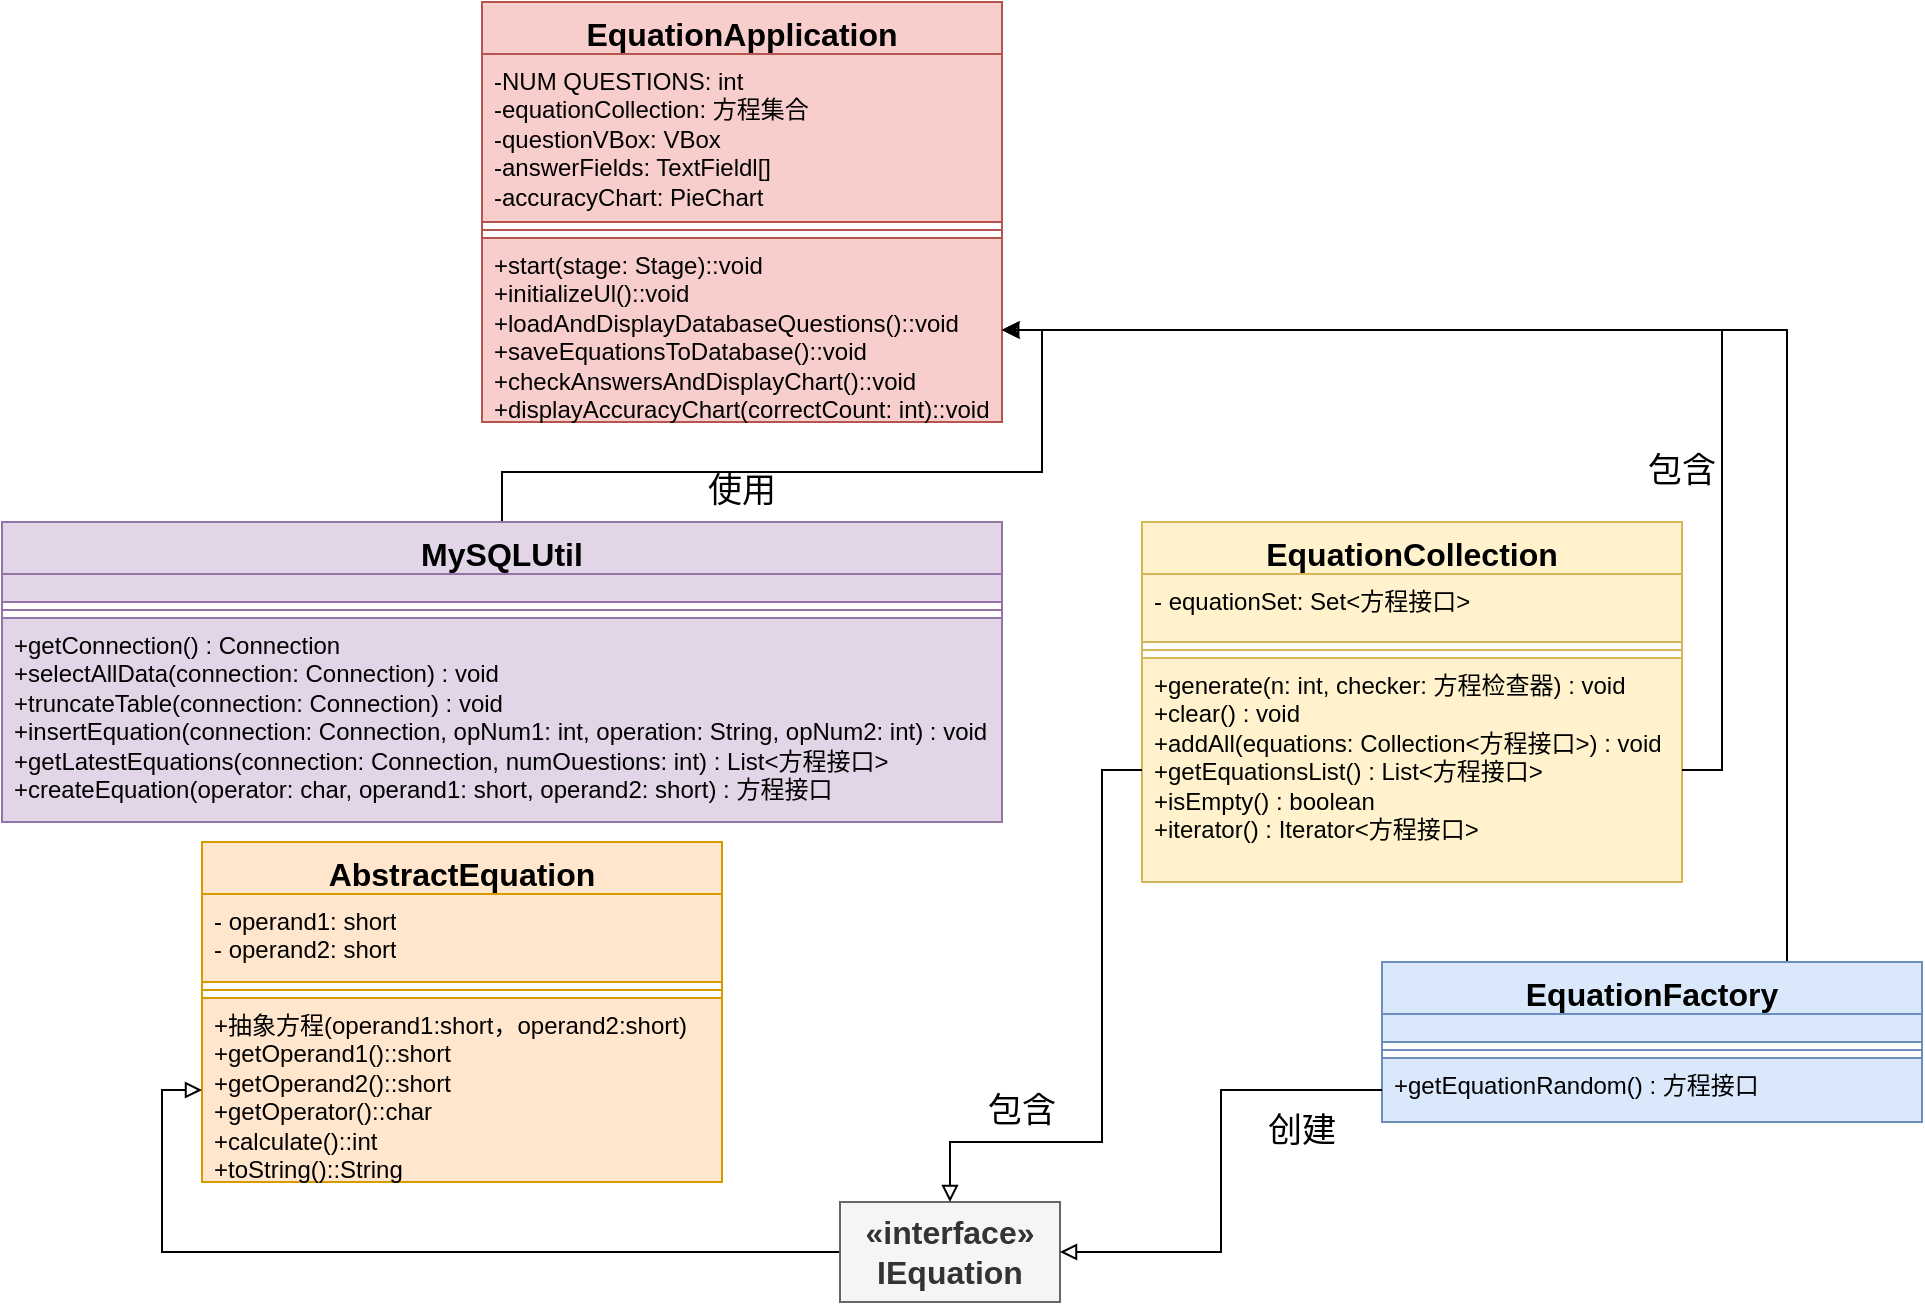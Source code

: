 <mxfile version="22.1.2" type="device">
  <diagram id="C5RBs43oDa-KdzZeNtuy" name="Page-1">
    <mxGraphModel dx="2261" dy="836" grid="1" gridSize="10" guides="1" tooltips="1" connect="1" arrows="1" fold="1" page="1" pageScale="1" pageWidth="827" pageHeight="1169" math="0" shadow="0">
      <root>
        <mxCell id="WIyWlLk6GJQsqaUBKTNV-0" />
        <mxCell id="WIyWlLk6GJQsqaUBKTNV-1" parent="WIyWlLk6GJQsqaUBKTNV-0" />
        <mxCell id="DGWfQ8jK7_C10P4yt4hg-0" value="EquationApplication" style="swimlane;fontStyle=1;align=center;verticalAlign=top;childLayout=stackLayout;horizontal=1;startSize=26;horizontalStack=0;resizeParent=1;resizeParentMax=0;resizeLast=0;collapsible=1;marginBottom=0;whiteSpace=wrap;html=1;fontSize=16;fillColor=#f8cecc;strokeColor=#b85450;" vertex="1" parent="WIyWlLk6GJQsqaUBKTNV-1">
          <mxGeometry x="180" y="220" width="260" height="210" as="geometry" />
        </mxCell>
        <mxCell id="DGWfQ8jK7_C10P4yt4hg-1" value="&lt;div style=&quot;font-size: 12px;&quot;&gt;-NUM QUESTIONS: int&lt;/div&gt;&lt;div style=&quot;font-size: 12px;&quot;&gt;-equationCollection: 方程集合&lt;/div&gt;&lt;div style=&quot;font-size: 12px;&quot;&gt;-questionVBox: VBox&lt;/div&gt;&lt;div style=&quot;font-size: 12px;&quot;&gt;-answerFields: TextFieldl[]&lt;/div&gt;&lt;div style=&quot;font-size: 12px;&quot;&gt;-accuracyChart: PieChart&lt;/div&gt;" style="text;strokeColor=#b85450;fillColor=#f8cecc;align=left;verticalAlign=top;spacingLeft=4;spacingRight=4;overflow=hidden;rotatable=0;points=[[0,0.5],[1,0.5]];portConstraint=eastwest;whiteSpace=wrap;html=1;fontSize=12;" vertex="1" parent="DGWfQ8jK7_C10P4yt4hg-0">
          <mxGeometry y="26" width="260" height="84" as="geometry" />
        </mxCell>
        <mxCell id="DGWfQ8jK7_C10P4yt4hg-2" value="" style="line;strokeWidth=1;fillColor=#f8cecc;align=left;verticalAlign=middle;spacingTop=-1;spacingLeft=3;spacingRight=3;rotatable=0;labelPosition=right;points=[];portConstraint=eastwest;strokeColor=#b85450;" vertex="1" parent="DGWfQ8jK7_C10P4yt4hg-0">
          <mxGeometry y="110" width="260" height="8" as="geometry" />
        </mxCell>
        <mxCell id="DGWfQ8jK7_C10P4yt4hg-3" value="&lt;div&gt;+start(stage: Stage)::void&lt;/div&gt;&lt;div&gt;+initializeUl()::void&lt;/div&gt;&lt;div&gt;+loadAndDisplayDatabaseQuestions()::void&lt;/div&gt;&lt;div&gt;+saveEquationsToDatabase()::void&lt;/div&gt;&lt;div&gt;+checkAnswersAndDisplayChart()::void&lt;/div&gt;&lt;div&gt;+displayAccuracyChart(correctCount: int)::void&lt;/div&gt;" style="text;strokeColor=#b85450;fillColor=#f8cecc;align=left;verticalAlign=top;spacingLeft=4;spacingRight=4;overflow=hidden;rotatable=0;points=[[0,0.5],[1,0.5]];portConstraint=eastwest;whiteSpace=wrap;html=1;" vertex="1" parent="DGWfQ8jK7_C10P4yt4hg-0">
          <mxGeometry y="118" width="260" height="92" as="geometry" />
        </mxCell>
        <mxCell id="DGWfQ8jK7_C10P4yt4hg-4" value="AbstractEquation" style="swimlane;fontStyle=1;align=center;verticalAlign=top;childLayout=stackLayout;horizontal=1;startSize=26;horizontalStack=0;resizeParent=1;resizeParentMax=0;resizeLast=0;collapsible=1;marginBottom=0;whiteSpace=wrap;html=1;fontSize=16;fillColor=#ffe6cc;strokeColor=#d79b00;" vertex="1" parent="WIyWlLk6GJQsqaUBKTNV-1">
          <mxGeometry x="40" y="640" width="260" height="170" as="geometry" />
        </mxCell>
        <mxCell id="DGWfQ8jK7_C10P4yt4hg-5" value="&lt;div style=&quot;font-size: 12px;&quot;&gt;&lt;div&gt;- operand1: short&lt;/div&gt;&lt;div&gt;- operand2: short&lt;/div&gt;&lt;/div&gt;" style="text;strokeColor=#d79b00;fillColor=#ffe6cc;align=left;verticalAlign=top;spacingLeft=4;spacingRight=4;overflow=hidden;rotatable=0;points=[[0,0.5],[1,0.5]];portConstraint=eastwest;whiteSpace=wrap;html=1;fontSize=12;" vertex="1" parent="DGWfQ8jK7_C10P4yt4hg-4">
          <mxGeometry y="26" width="260" height="44" as="geometry" />
        </mxCell>
        <mxCell id="DGWfQ8jK7_C10P4yt4hg-6" value="" style="line;strokeWidth=1;fillColor=#ffe6cc;align=left;verticalAlign=middle;spacingTop=-1;spacingLeft=3;spacingRight=3;rotatable=0;labelPosition=right;points=[];portConstraint=eastwest;strokeColor=#d79b00;" vertex="1" parent="DGWfQ8jK7_C10P4yt4hg-4">
          <mxGeometry y="70" width="260" height="8" as="geometry" />
        </mxCell>
        <mxCell id="DGWfQ8jK7_C10P4yt4hg-7" value="&lt;div&gt;+抽象方程(operand1:short，operand2:short)&lt;/div&gt;&lt;div&gt;+getOperand1()::short&lt;/div&gt;&lt;div&gt;+getOperand2()::short&lt;/div&gt;&lt;div&gt;+getOperator()::char&lt;/div&gt;&lt;div&gt;+calculate()::int&lt;/div&gt;&lt;div&gt;+toString()::String&lt;/div&gt;" style="text;strokeColor=#d79b00;fillColor=#ffe6cc;align=left;verticalAlign=top;spacingLeft=4;spacingRight=4;overflow=hidden;rotatable=0;points=[[0,0.5],[1,0.5]];portConstraint=eastwest;whiteSpace=wrap;html=1;" vertex="1" parent="DGWfQ8jK7_C10P4yt4hg-4">
          <mxGeometry y="78" width="260" height="92" as="geometry" />
        </mxCell>
        <mxCell id="DGWfQ8jK7_C10P4yt4hg-8" value="EquationCollection" style="swimlane;fontStyle=1;align=center;verticalAlign=top;childLayout=stackLayout;horizontal=1;startSize=26;horizontalStack=0;resizeParent=1;resizeParentMax=0;resizeLast=0;collapsible=1;marginBottom=0;whiteSpace=wrap;html=1;fontSize=16;fillColor=#fff2cc;strokeColor=#d6b656;" vertex="1" parent="WIyWlLk6GJQsqaUBKTNV-1">
          <mxGeometry x="510" y="480" width="270" height="180" as="geometry" />
        </mxCell>
        <mxCell id="DGWfQ8jK7_C10P4yt4hg-9" value="&lt;div style=&quot;&quot;&gt;- equationSet: Set&amp;lt;方程接口&amp;gt;&lt;br&gt;&lt;/div&gt;" style="text;strokeColor=#d6b656;fillColor=#fff2cc;align=left;verticalAlign=top;spacingLeft=4;spacingRight=4;overflow=hidden;rotatable=0;points=[[0,0.5],[1,0.5]];portConstraint=eastwest;whiteSpace=wrap;html=1;fontSize=12;" vertex="1" parent="DGWfQ8jK7_C10P4yt4hg-8">
          <mxGeometry y="26" width="270" height="34" as="geometry" />
        </mxCell>
        <mxCell id="DGWfQ8jK7_C10P4yt4hg-10" value="" style="line;strokeWidth=1;fillColor=#fff2cc;align=left;verticalAlign=middle;spacingTop=-1;spacingLeft=3;spacingRight=3;rotatable=0;labelPosition=right;points=[];portConstraint=eastwest;strokeColor=#d6b656;" vertex="1" parent="DGWfQ8jK7_C10P4yt4hg-8">
          <mxGeometry y="60" width="270" height="8" as="geometry" />
        </mxCell>
        <mxCell id="DGWfQ8jK7_C10P4yt4hg-11" value="+generate(n: int, checker: 方程检查器) : void&lt;br&gt;+clear() : void&lt;br&gt;+addAll(equations: Collection&amp;lt;方程接口&amp;gt;) : void&lt;br&gt;+getEquationsList() : List&amp;lt;方程接口&amp;gt;&lt;br&gt;+isEmpty() : boolean&lt;br&gt;+iterator() : Iterator&amp;lt;方程接口&amp;gt;" style="text;strokeColor=#d6b656;fillColor=#fff2cc;align=left;verticalAlign=top;spacingLeft=4;spacingRight=4;overflow=hidden;rotatable=0;points=[[0,0.5],[1,0.5]];portConstraint=eastwest;whiteSpace=wrap;html=1;" vertex="1" parent="DGWfQ8jK7_C10P4yt4hg-8">
          <mxGeometry y="68" width="270" height="112" as="geometry" />
        </mxCell>
        <mxCell id="DGWfQ8jK7_C10P4yt4hg-28" style="edgeStyle=orthogonalEdgeStyle;rounded=0;orthogonalLoop=1;jettySize=auto;html=1;exitX=0.5;exitY=0;exitDx=0;exitDy=0;entryX=1;entryY=0.5;entryDx=0;entryDy=0;endArrow=block;endFill=0;" edge="1" parent="WIyWlLk6GJQsqaUBKTNV-1" source="DGWfQ8jK7_C10P4yt4hg-12" target="DGWfQ8jK7_C10P4yt4hg-3">
          <mxGeometry relative="1" as="geometry" />
        </mxCell>
        <mxCell id="DGWfQ8jK7_C10P4yt4hg-12" value="MySQLUtil" style="swimlane;fontStyle=1;align=center;verticalAlign=top;childLayout=stackLayout;horizontal=1;startSize=26;horizontalStack=0;resizeParent=1;resizeParentMax=0;resizeLast=0;collapsible=1;marginBottom=0;whiteSpace=wrap;html=1;fontSize=16;fillColor=#e1d5e7;strokeColor=#9673a6;" vertex="1" parent="WIyWlLk6GJQsqaUBKTNV-1">
          <mxGeometry x="-60" y="480" width="500" height="150" as="geometry" />
        </mxCell>
        <mxCell id="DGWfQ8jK7_C10P4yt4hg-13" value="&lt;div style=&quot;&quot;&gt;&lt;br&gt;&lt;/div&gt;" style="text;strokeColor=#9673a6;fillColor=#e1d5e7;align=left;verticalAlign=top;spacingLeft=4;spacingRight=4;overflow=hidden;rotatable=0;points=[[0,0.5],[1,0.5]];portConstraint=eastwest;whiteSpace=wrap;html=1;fontSize=12;" vertex="1" parent="DGWfQ8jK7_C10P4yt4hg-12">
          <mxGeometry y="26" width="500" height="14" as="geometry" />
        </mxCell>
        <mxCell id="DGWfQ8jK7_C10P4yt4hg-14" value="" style="line;strokeWidth=1;fillColor=#e1d5e7;align=left;verticalAlign=middle;spacingTop=-1;spacingLeft=3;spacingRight=3;rotatable=0;labelPosition=right;points=[];portConstraint=eastwest;strokeColor=#9673a6;" vertex="1" parent="DGWfQ8jK7_C10P4yt4hg-12">
          <mxGeometry y="40" width="500" height="8" as="geometry" />
        </mxCell>
        <mxCell id="DGWfQ8jK7_C10P4yt4hg-15" value="&lt;div&gt;+getConnection() : Connection&lt;/div&gt;&lt;div&gt;+selectAllData(connection: Connection) : void&lt;/div&gt;&lt;div&gt;+truncateTable(connection: Connection) : void&lt;/div&gt;&lt;div&gt;+insertEquation(connection: Connection, opNum1: int, operation: String, opNum2: int) : void&lt;/div&gt;&lt;div&gt;+getLatestEquations(connection: Connection, numOuestions: int) : List&amp;lt;方程接口&amp;gt;&lt;/div&gt;&lt;div&gt;+createEquation(operator: char, operand1: short, operand2: short) : 方程接口&lt;/div&gt;&lt;div&gt;&lt;br&gt;&lt;/div&gt;" style="text;strokeColor=#9673a6;fillColor=#e1d5e7;align=left;verticalAlign=top;spacingLeft=4;spacingRight=4;overflow=hidden;rotatable=0;points=[[0,0.5],[1,0.5]];portConstraint=eastwest;whiteSpace=wrap;html=1;" vertex="1" parent="DGWfQ8jK7_C10P4yt4hg-12">
          <mxGeometry y="48" width="500" height="102" as="geometry" />
        </mxCell>
        <mxCell id="DGWfQ8jK7_C10P4yt4hg-30" style="edgeStyle=orthogonalEdgeStyle;rounded=0;orthogonalLoop=1;jettySize=auto;html=1;exitX=0.75;exitY=0;exitDx=0;exitDy=0;entryX=1;entryY=0.5;entryDx=0;entryDy=0;" edge="1" parent="WIyWlLk6GJQsqaUBKTNV-1" source="DGWfQ8jK7_C10P4yt4hg-16" target="DGWfQ8jK7_C10P4yt4hg-3">
          <mxGeometry relative="1" as="geometry" />
        </mxCell>
        <mxCell id="DGWfQ8jK7_C10P4yt4hg-16" value="EquationFactory" style="swimlane;fontStyle=1;align=center;verticalAlign=top;childLayout=stackLayout;horizontal=1;startSize=26;horizontalStack=0;resizeParent=1;resizeParentMax=0;resizeLast=0;collapsible=1;marginBottom=0;whiteSpace=wrap;html=1;fontSize=16;fillColor=#dae8fc;strokeColor=#6c8ebf;" vertex="1" parent="WIyWlLk6GJQsqaUBKTNV-1">
          <mxGeometry x="630" y="700" width="270" height="80" as="geometry" />
        </mxCell>
        <mxCell id="DGWfQ8jK7_C10P4yt4hg-17" value="&lt;div style=&quot;&quot;&gt;&lt;br&gt;&lt;/div&gt;" style="text;strokeColor=#6c8ebf;fillColor=#dae8fc;align=left;verticalAlign=top;spacingLeft=4;spacingRight=4;overflow=hidden;rotatable=0;points=[[0,0.5],[1,0.5]];portConstraint=eastwest;whiteSpace=wrap;html=1;fontSize=12;" vertex="1" parent="DGWfQ8jK7_C10P4yt4hg-16">
          <mxGeometry y="26" width="270" height="14" as="geometry" />
        </mxCell>
        <mxCell id="DGWfQ8jK7_C10P4yt4hg-18" value="" style="line;strokeWidth=1;fillColor=#dae8fc;align=left;verticalAlign=middle;spacingTop=-1;spacingLeft=3;spacingRight=3;rotatable=0;labelPosition=right;points=[];portConstraint=eastwest;strokeColor=#6c8ebf;" vertex="1" parent="DGWfQ8jK7_C10P4yt4hg-16">
          <mxGeometry y="40" width="270" height="8" as="geometry" />
        </mxCell>
        <mxCell id="DGWfQ8jK7_C10P4yt4hg-19" value="&lt;div&gt;+getEquationRandom() : 方程接口&lt;/div&gt;&lt;div&gt;&lt;br&gt;&lt;/div&gt;" style="text;strokeColor=#6c8ebf;fillColor=#dae8fc;align=left;verticalAlign=top;spacingLeft=4;spacingRight=4;overflow=hidden;rotatable=0;points=[[0,0.5],[1,0.5]];portConstraint=eastwest;whiteSpace=wrap;html=1;" vertex="1" parent="DGWfQ8jK7_C10P4yt4hg-16">
          <mxGeometry y="48" width="270" height="32" as="geometry" />
        </mxCell>
        <mxCell id="DGWfQ8jK7_C10P4yt4hg-29" style="edgeStyle=orthogonalEdgeStyle;rounded=0;orthogonalLoop=1;jettySize=auto;html=1;exitX=0;exitY=0.5;exitDx=0;exitDy=0;entryX=0;entryY=0.5;entryDx=0;entryDy=0;endArrow=block;endFill=0;" edge="1" parent="WIyWlLk6GJQsqaUBKTNV-1" source="DGWfQ8jK7_C10P4yt4hg-24" target="DGWfQ8jK7_C10P4yt4hg-7">
          <mxGeometry relative="1" as="geometry" />
        </mxCell>
        <mxCell id="DGWfQ8jK7_C10P4yt4hg-24" value="&lt;b style=&quot;font-size: 16px;&quot;&gt;&lt;font style=&quot;font-size: 16px;&quot;&gt;«interface»&lt;br&gt;&lt;/font&gt;IEquation&lt;/b&gt;" style="html=1;whiteSpace=wrap;fillColor=#f5f5f5;fontColor=#333333;strokeColor=#666666;" vertex="1" parent="WIyWlLk6GJQsqaUBKTNV-1">
          <mxGeometry x="359" y="820" width="110" height="50" as="geometry" />
        </mxCell>
        <mxCell id="DGWfQ8jK7_C10P4yt4hg-25" style="edgeStyle=orthogonalEdgeStyle;rounded=0;orthogonalLoop=1;jettySize=auto;html=1;exitX=0;exitY=0.5;exitDx=0;exitDy=0;entryX=1;entryY=0.5;entryDx=0;entryDy=0;endArrow=block;endFill=0;" edge="1" parent="WIyWlLk6GJQsqaUBKTNV-1" source="DGWfQ8jK7_C10P4yt4hg-19" target="DGWfQ8jK7_C10P4yt4hg-24">
          <mxGeometry relative="1" as="geometry" />
        </mxCell>
        <mxCell id="DGWfQ8jK7_C10P4yt4hg-26" style="edgeStyle=orthogonalEdgeStyle;rounded=0;orthogonalLoop=1;jettySize=auto;html=1;exitX=0;exitY=0.5;exitDx=0;exitDy=0;entryX=0.5;entryY=0;entryDx=0;entryDy=0;endArrow=block;endFill=0;" edge="1" parent="WIyWlLk6GJQsqaUBKTNV-1" source="DGWfQ8jK7_C10P4yt4hg-11" target="DGWfQ8jK7_C10P4yt4hg-24">
          <mxGeometry relative="1" as="geometry">
            <Array as="points">
              <mxPoint x="490" y="604" />
              <mxPoint x="490" y="790" />
              <mxPoint x="414" y="790" />
            </Array>
          </mxGeometry>
        </mxCell>
        <mxCell id="DGWfQ8jK7_C10P4yt4hg-27" style="edgeStyle=orthogonalEdgeStyle;rounded=0;orthogonalLoop=1;jettySize=auto;html=1;exitX=1;exitY=0.5;exitDx=0;exitDy=0;entryX=1;entryY=0.5;entryDx=0;entryDy=0;endArrow=block;endFill=0;" edge="1" parent="WIyWlLk6GJQsqaUBKTNV-1" source="DGWfQ8jK7_C10P4yt4hg-11" target="DGWfQ8jK7_C10P4yt4hg-3">
          <mxGeometry relative="1" as="geometry" />
        </mxCell>
        <mxCell id="DGWfQ8jK7_C10P4yt4hg-31" value="包含" style="rounded=0;whiteSpace=wrap;html=1;fontSize=17;fillColor=none;strokeColor=none;" vertex="1" parent="WIyWlLk6GJQsqaUBKTNV-1">
          <mxGeometry x="390" y="760" width="120" height="30" as="geometry" />
        </mxCell>
        <mxCell id="DGWfQ8jK7_C10P4yt4hg-32" value="创建" style="rounded=0;whiteSpace=wrap;html=1;fontSize=17;fillColor=none;strokeColor=none;" vertex="1" parent="WIyWlLk6GJQsqaUBKTNV-1">
          <mxGeometry x="530" y="770" width="120" height="30" as="geometry" />
        </mxCell>
        <mxCell id="DGWfQ8jK7_C10P4yt4hg-33" value="包含" style="rounded=0;whiteSpace=wrap;html=1;fontSize=17;fillColor=none;strokeColor=none;" vertex="1" parent="WIyWlLk6GJQsqaUBKTNV-1">
          <mxGeometry x="720" y="440" width="120" height="30" as="geometry" />
        </mxCell>
        <mxCell id="DGWfQ8jK7_C10P4yt4hg-34" value="使用" style="rounded=0;whiteSpace=wrap;html=1;fontSize=17;fillColor=none;strokeColor=none;" vertex="1" parent="WIyWlLk6GJQsqaUBKTNV-1">
          <mxGeometry x="250" y="450" width="120" height="30" as="geometry" />
        </mxCell>
      </root>
    </mxGraphModel>
  </diagram>
</mxfile>
